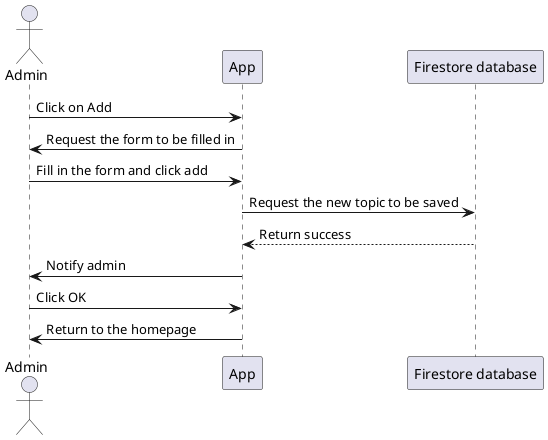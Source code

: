 @startuml
actor Admin
participant "App" as App
participant "Firestore database" as DB

Admin -> App: Click on Add
App -> Admin: Request the form to be filled in
Admin -> App: Fill in the form and click add
App -> DB: Request the new topic to be saved
DB --> App: Return success
App -> Admin: Notify admin
Admin -> App: Click OK
App -> Admin: Return to the homepage
@enduml